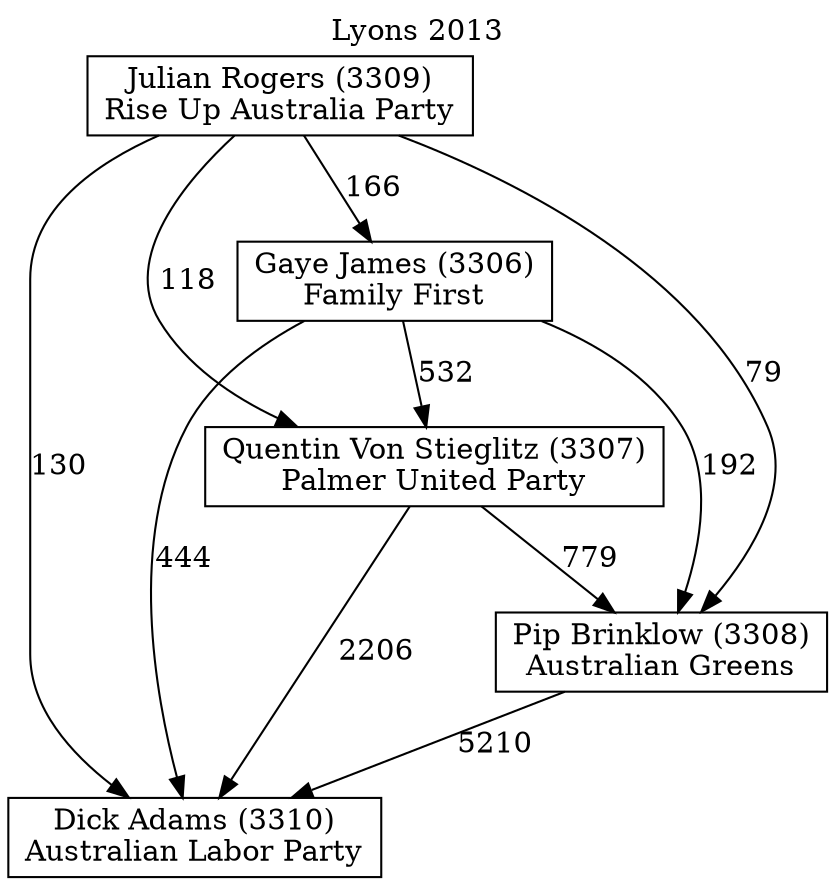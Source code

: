 // House preference flow
digraph "Dick Adams (3310)_Lyons_2013" {
	graph [label="Lyons 2013" labelloc=t mclimit=10]
	node [shape=box]
	"Dick Adams (3310)" [label="Dick Adams (3310)
Australian Labor Party"]
	"Gaye James (3306)" [label="Gaye James (3306)
Family First"]
	"Julian Rogers (3309)" [label="Julian Rogers (3309)
Rise Up Australia Party"]
	"Pip Brinklow (3308)" [label="Pip Brinklow (3308)
Australian Greens"]
	"Quentin Von Stieglitz (3307)" [label="Quentin Von Stieglitz (3307)
Palmer United Party"]
	"Gaye James (3306)" -> "Dick Adams (3310)" [label=444]
	"Gaye James (3306)" -> "Pip Brinklow (3308)" [label=192]
	"Gaye James (3306)" -> "Quentin Von Stieglitz (3307)" [label=532]
	"Julian Rogers (3309)" -> "Dick Adams (3310)" [label=130]
	"Julian Rogers (3309)" -> "Gaye James (3306)" [label=166]
	"Julian Rogers (3309)" -> "Pip Brinklow (3308)" [label=79]
	"Julian Rogers (3309)" -> "Quentin Von Stieglitz (3307)" [label=118]
	"Pip Brinklow (3308)" -> "Dick Adams (3310)" [label=5210]
	"Quentin Von Stieglitz (3307)" -> "Dick Adams (3310)" [label=2206]
	"Quentin Von Stieglitz (3307)" -> "Pip Brinklow (3308)" [label=779]
}
